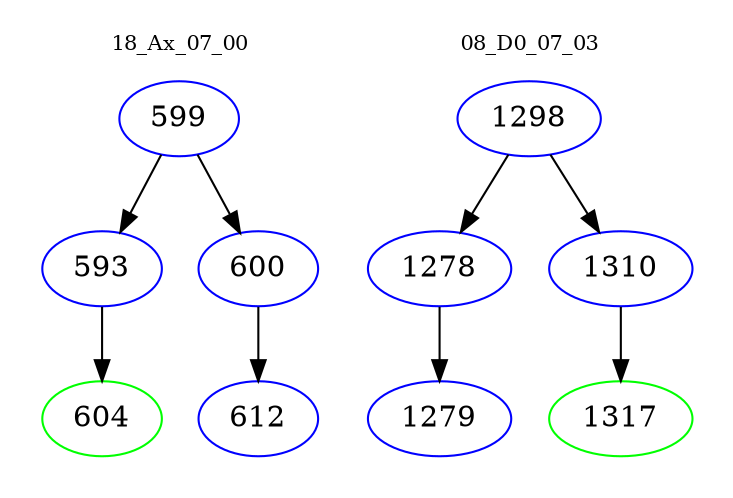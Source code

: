 digraph{
subgraph cluster_0 {
color = white
label = "18_Ax_07_00";
fontsize=10;
T0_599 [label="599", color="blue"]
T0_599 -> T0_593 [color="black"]
T0_593 [label="593", color="blue"]
T0_593 -> T0_604 [color="black"]
T0_604 [label="604", color="green"]
T0_599 -> T0_600 [color="black"]
T0_600 [label="600", color="blue"]
T0_600 -> T0_612 [color="black"]
T0_612 [label="612", color="blue"]
}
subgraph cluster_1 {
color = white
label = "08_D0_07_03";
fontsize=10;
T1_1298 [label="1298", color="blue"]
T1_1298 -> T1_1278 [color="black"]
T1_1278 [label="1278", color="blue"]
T1_1278 -> T1_1279 [color="black"]
T1_1279 [label="1279", color="blue"]
T1_1298 -> T1_1310 [color="black"]
T1_1310 [label="1310", color="blue"]
T1_1310 -> T1_1317 [color="black"]
T1_1317 [label="1317", color="green"]
}
}

